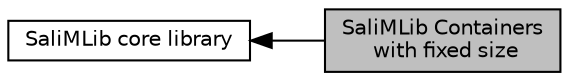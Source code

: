 digraph "SaliMLib Containers with fixed size"
{
  edge [fontname="Helvetica",fontsize="10",labelfontname="Helvetica",labelfontsize="10"];
  node [fontname="Helvetica",fontsize="10",shape=record];
  rankdir=LR;
  Node0 [label="SaliMLib Containers\l with fixed size",height=0.2,width=0.4,color="black", fillcolor="grey75", style="filled", fontcolor="black"];
  Node1 [label="SaliMLib core library",height=0.2,width=0.4,color="black", fillcolor="white", style="filled",URL="$group___c_plus_plus_part.html"];
  Node1->Node0 [shape=plaintext, dir="back", style="solid"];
}
